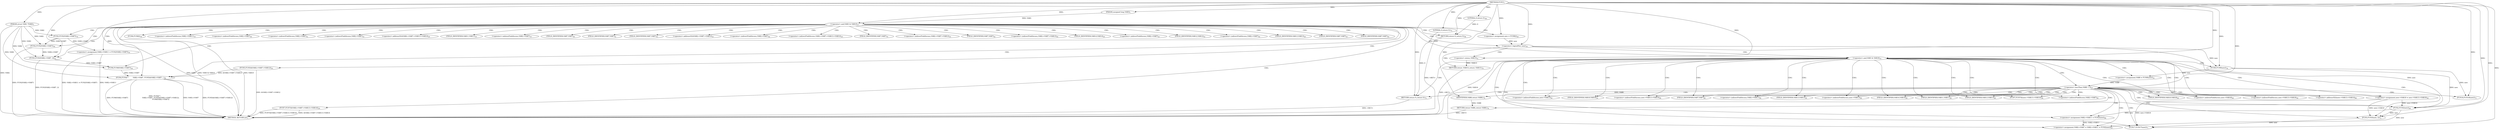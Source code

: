digraph "FUN1" {  
"8" [label = <(METHOD,FUN1)<SUB>1</SUB>> ]
"126" [label = <(METHOD_RETURN,int)<SUB>1</SUB>> ]
"9" [label = <(PARAM,struct VAR1 *VAR2)<SUB>1</SUB>> ]
"10" [label = <(PARAM,unsigned long VAR3)<SUB>1</SUB>> ]
"63" [label = <(&lt;operator&gt;.assignment,new = FUN8())<SUB>29</SUB>> ]
"88" [label = <(&lt;operator&gt;.assignment,new-&gt;VAR18 = new-&gt;VAR13-&gt;VAR18)<SUB>40</SUB>> ]
"97" [label = <(FUN7,FUN7(&amp;new-&gt;VAR13-&gt;VAR14))<SUB>68</SUB>> ]
"104" [label = <(&lt;operator&gt;.assignment,VAR2-&gt;VAR7 = VAR2-&gt;VAR11 = FUN2(new))<SUB>69</SUB>> ]
"114" [label = <(FUN3,FUN3(new, 2))<SUB>70</SUB>> ]
"117" [label = <(FUN17,FUN17(new))<SUB>71</SUB>> ]
"119" [label = <(RETURN,return 0;,return 0;)<SUB>72</SUB>> ]
"122" [label = <(FUN18,FUN18(new))<SUB>75</SUB>> ]
"124" [label = <(RETURN,return VAR8;,return VAR8;)<SUB>76</SUB>> ]
"15" [label = <(&lt;operator&gt;.and,VAR3 &amp; VAR10)<SUB>17</SUB>> ]
"67" [label = <(&lt;operator&gt;.logicalNot,!new)<SUB>30</SUB>> ]
"74" [label = <(&lt;operator&gt;.and,VAR3 &amp; VAR16)<SUB>33</SUB>> ]
"120" [label = <(LITERAL,0,return 0;)<SUB>72</SUB>> ]
"125" [label = <(IDENTIFIER,VAR8,return VAR8;)<SUB>76</SUB>> ]
"19" [label = <(&lt;operator&gt;.assignment,VAR2-&gt;VAR11 = FUN2(VAR2-&gt;VAR7))<SUB>19</SUB>> ]
"27" [label = <(FUN2,FUN2(VAR2-&gt;VAR7))<SUB>20</SUB>> ]
"31" [label = <(FUN3,FUN3(VAR2-&gt;VAR7, 2))<SUB>21</SUB>> ]
"36" [label = <(FUN4,FUN4(&quot;&quot;,
		       VAR2-&gt;VAR7, FUN5(&amp;VAR2-&gt;VAR7-...)<SUB>22</SUB>> ]
"52" [label = <(FUN7,FUN7(&amp;VAR2-&gt;VAR7-&gt;VAR13-&gt;VAR14))<SUB>25</SUB>> ]
"61" [label = <(RETURN,return 0;,return 0;)<SUB>26</SUB>> ]
"70" [label = <(RETURN,return -VAR15;,return -VAR15;)<SUB>31</SUB>> ]
"78" [label = <(&lt;operator&gt;.assignment,VAR8 = FUN9(new))<SUB>34</SUB>> ]
"108" [label = <(&lt;operator&gt;.assignment,VAR2-&gt;VAR11 = FUN2(new))<SUB>69</SUB>> ]
"62" [label = <(LITERAL,0,return 0;)<SUB>26</SUB>> ]
"71" [label = <(&lt;operator&gt;.minus,-VAR15)<SUB>31</SUB>> ]
"83" [label = <(&lt;operator&gt;.lessThan,VAR8 &lt; 0)<SUB>35</SUB>> ]
"112" [label = <(FUN2,FUN2(new))<SUB>69</SUB>> ]
"23" [label = <(FUN2,FUN2(VAR2-&gt;VAR7))<SUB>19</SUB>> ]
"41" [label = <(FUN5,FUN5(&amp;VAR2-&gt;VAR7-&gt;VAR12))<SUB>23</SUB>> ]
"48" [label = <(FUN6,FUN6(VAR2-&gt;VAR7))<SUB>24</SUB>> ]
"80" [label = <(FUN9,FUN9(new))<SUB>34</SUB>> ]
"65" [label = <(FUN8,FUN8())<SUB>29</SUB>> ]
"89" [label = <(&lt;operator&gt;.indirectFieldAccess,new-&gt;VAR18)<SUB>40</SUB>> ]
"92" [label = <(&lt;operator&gt;.indirectFieldAccess,new-&gt;VAR13-&gt;VAR18)<SUB>40</SUB>> ]
"98" [label = <(&lt;operator&gt;.addressOf,&amp;new-&gt;VAR13-&gt;VAR14)<SUB>68</SUB>> ]
"105" [label = <(&lt;operator&gt;.indirectFieldAccess,VAR2-&gt;VAR7)<SUB>69</SUB>> ]
"91" [label = <(FIELD_IDENTIFIER,VAR18,VAR18)<SUB>40</SUB>> ]
"93" [label = <(&lt;operator&gt;.indirectFieldAccess,new-&gt;VAR13)<SUB>40</SUB>> ]
"96" [label = <(FIELD_IDENTIFIER,VAR18,VAR18)<SUB>40</SUB>> ]
"99" [label = <(&lt;operator&gt;.indirectFieldAccess,new-&gt;VAR13-&gt;VAR14)<SUB>68</SUB>> ]
"107" [label = <(FIELD_IDENTIFIER,VAR7,VAR7)<SUB>69</SUB>> ]
"109" [label = <(&lt;operator&gt;.indirectFieldAccess,VAR2-&gt;VAR11)<SUB>69</SUB>> ]
"20" [label = <(&lt;operator&gt;.indirectFieldAccess,VAR2-&gt;VAR11)<SUB>19</SUB>> ]
"28" [label = <(&lt;operator&gt;.indirectFieldAccess,VAR2-&gt;VAR7)<SUB>20</SUB>> ]
"32" [label = <(&lt;operator&gt;.indirectFieldAccess,VAR2-&gt;VAR7)<SUB>21</SUB>> ]
"38" [label = <(&lt;operator&gt;.indirectFieldAccess,VAR2-&gt;VAR7)<SUB>23</SUB>> ]
"53" [label = <(&lt;operator&gt;.addressOf,&amp;VAR2-&gt;VAR7-&gt;VAR13-&gt;VAR14)<SUB>25</SUB>> ]
"95" [label = <(FIELD_IDENTIFIER,VAR13,VAR13)<SUB>40</SUB>> ]
"100" [label = <(&lt;operator&gt;.indirectFieldAccess,new-&gt;VAR13)<SUB>68</SUB>> ]
"103" [label = <(FIELD_IDENTIFIER,VAR14,VAR14)<SUB>68</SUB>> ]
"111" [label = <(FIELD_IDENTIFIER,VAR11,VAR11)<SUB>69</SUB>> ]
"22" [label = <(FIELD_IDENTIFIER,VAR11,VAR11)<SUB>19</SUB>> ]
"24" [label = <(&lt;operator&gt;.indirectFieldAccess,VAR2-&gt;VAR7)<SUB>19</SUB>> ]
"30" [label = <(FIELD_IDENTIFIER,VAR7,VAR7)<SUB>20</SUB>> ]
"34" [label = <(FIELD_IDENTIFIER,VAR7,VAR7)<SUB>21</SUB>> ]
"40" [label = <(FIELD_IDENTIFIER,VAR7,VAR7)<SUB>23</SUB>> ]
"42" [label = <(&lt;operator&gt;.addressOf,&amp;VAR2-&gt;VAR7-&gt;VAR12)<SUB>23</SUB>> ]
"49" [label = <(&lt;operator&gt;.indirectFieldAccess,VAR2-&gt;VAR7)<SUB>24</SUB>> ]
"54" [label = <(&lt;operator&gt;.indirectFieldAccess,VAR2-&gt;VAR7-&gt;VAR13-&gt;VAR14)<SUB>25</SUB>> ]
"102" [label = <(FIELD_IDENTIFIER,VAR13,VAR13)<SUB>68</SUB>> ]
"26" [label = <(FIELD_IDENTIFIER,VAR7,VAR7)<SUB>19</SUB>> ]
"43" [label = <(&lt;operator&gt;.indirectFieldAccess,VAR2-&gt;VAR7-&gt;VAR12)<SUB>23</SUB>> ]
"51" [label = <(FIELD_IDENTIFIER,VAR7,VAR7)<SUB>24</SUB>> ]
"55" [label = <(&lt;operator&gt;.indirectFieldAccess,VAR2-&gt;VAR7-&gt;VAR13)<SUB>25</SUB>> ]
"60" [label = <(FIELD_IDENTIFIER,VAR14,VAR14)<SUB>25</SUB>> ]
"44" [label = <(&lt;operator&gt;.indirectFieldAccess,VAR2-&gt;VAR7)<SUB>23</SUB>> ]
"47" [label = <(FIELD_IDENTIFIER,VAR12,VAR12)<SUB>23</SUB>> ]
"56" [label = <(&lt;operator&gt;.indirectFieldAccess,VAR2-&gt;VAR7)<SUB>25</SUB>> ]
"59" [label = <(FIELD_IDENTIFIER,VAR13,VAR13)<SUB>25</SUB>> ]
"46" [label = <(FIELD_IDENTIFIER,VAR7,VAR7)<SUB>23</SUB>> ]
"58" [label = <(FIELD_IDENTIFIER,VAR7,VAR7)<SUB>25</SUB>> ]
  "70" -> "126"  [ label = "DDG: &lt;RET&gt;"] 
  "124" -> "126"  [ label = "DDG: &lt;RET&gt;"] 
  "119" -> "126"  [ label = "DDG: &lt;RET&gt;"] 
  "61" -> "126"  [ label = "DDG: &lt;RET&gt;"] 
  "9" -> "126"  [ label = "DDG: VAR2"] 
  "15" -> "126"  [ label = "DDG: VAR3"] 
  "15" -> "126"  [ label = "DDG: VAR3 &amp; VAR10"] 
  "19" -> "126"  [ label = "DDG: VAR2-&gt;VAR11"] 
  "19" -> "126"  [ label = "DDG: VAR2-&gt;VAR11 = FUN2(VAR2-&gt;VAR7)"] 
  "27" -> "126"  [ label = "DDG: FUN2(VAR2-&gt;VAR7)"] 
  "31" -> "126"  [ label = "DDG: FUN3(VAR2-&gt;VAR7, 2)"] 
  "36" -> "126"  [ label = "DDG: VAR2-&gt;VAR7"] 
  "41" -> "126"  [ label = "DDG: &amp;VAR2-&gt;VAR7-&gt;VAR12"] 
  "36" -> "126"  [ label = "DDG: FUN5(&amp;VAR2-&gt;VAR7-&gt;VAR12)"] 
  "36" -> "126"  [ label = "DDG: FUN6(VAR2-&gt;VAR7)"] 
  "36" -> "126"  [ label = "DDG: FUN4(&quot;&quot;,
		       VAR2-&gt;VAR7, FUN5(&amp;VAR2-&gt;VAR7-&gt;VAR12),
		       FUN6(VAR2-&gt;VAR7))"] 
  "52" -> "126"  [ label = "DDG: &amp;VAR2-&gt;VAR7-&gt;VAR13-&gt;VAR14"] 
  "52" -> "126"  [ label = "DDG: FUN7(&amp;VAR2-&gt;VAR7-&gt;VAR13-&gt;VAR14)"] 
  "74" -> "126"  [ label = "DDG: VAR16"] 
  "15" -> "126"  [ label = "DDG: VAR10"] 
  "8" -> "9"  [ label = "DDG: "] 
  "8" -> "10"  [ label = "DDG: "] 
  "8" -> "63"  [ label = "DDG: "] 
  "108" -> "104"  [ label = "DDG: VAR2-&gt;VAR11"] 
  "112" -> "104"  [ label = "DDG: new"] 
  "120" -> "119"  [ label = "DDG: 0"] 
  "8" -> "119"  [ label = "DDG: "] 
  "125" -> "124"  [ label = "DDG: VAR8"] 
  "88" -> "114"  [ label = "DDG: new-&gt;VAR18"] 
  "112" -> "114"  [ label = "DDG: new"] 
  "8" -> "114"  [ label = "DDG: "] 
  "88" -> "117"  [ label = "DDG: new-&gt;VAR18"] 
  "114" -> "117"  [ label = "DDG: new"] 
  "8" -> "117"  [ label = "DDG: "] 
  "8" -> "120"  [ label = "DDG: "] 
  "80" -> "122"  [ label = "DDG: new"] 
  "8" -> "122"  [ label = "DDG: "] 
  "83" -> "125"  [ label = "DDG: VAR8"] 
  "8" -> "125"  [ label = "DDG: "] 
  "10" -> "15"  [ label = "DDG: VAR3"] 
  "8" -> "15"  [ label = "DDG: "] 
  "23" -> "19"  [ label = "DDG: VAR2-&gt;VAR7"] 
  "62" -> "61"  [ label = "DDG: 0"] 
  "8" -> "61"  [ label = "DDG: "] 
  "63" -> "67"  [ label = "DDG: new"] 
  "8" -> "67"  [ label = "DDG: "] 
  "71" -> "70"  [ label = "DDG: -VAR15"] 
  "15" -> "74"  [ label = "DDG: VAR3"] 
  "8" -> "74"  [ label = "DDG: "] 
  "80" -> "78"  [ label = "DDG: new"] 
  "112" -> "108"  [ label = "DDG: new"] 
  "9" -> "27"  [ label = "DDG: VAR2"] 
  "23" -> "27"  [ label = "DDG: VAR2-&gt;VAR7"] 
  "9" -> "31"  [ label = "DDG: VAR2"] 
  "27" -> "31"  [ label = "DDG: VAR2-&gt;VAR7"] 
  "8" -> "31"  [ label = "DDG: "] 
  "8" -> "36"  [ label = "DDG: "] 
  "9" -> "36"  [ label = "DDG: VAR2"] 
  "48" -> "36"  [ label = "DDG: VAR2-&gt;VAR7"] 
  "41" -> "36"  [ label = "DDG: &amp;VAR2-&gt;VAR7-&gt;VAR12"] 
  "8" -> "62"  [ label = "DDG: "] 
  "67" -> "112"  [ label = "DDG: new"] 
  "80" -> "112"  [ label = "DDG: new"] 
  "88" -> "112"  [ label = "DDG: new-&gt;VAR18"] 
  "8" -> "112"  [ label = "DDG: "] 
  "9" -> "23"  [ label = "DDG: VAR2"] 
  "9" -> "48"  [ label = "DDG: VAR2"] 
  "31" -> "48"  [ label = "DDG: VAR2-&gt;VAR7"] 
  "8" -> "71"  [ label = "DDG: "] 
  "67" -> "80"  [ label = "DDG: new"] 
  "8" -> "80"  [ label = "DDG: "] 
  "78" -> "83"  [ label = "DDG: VAR8"] 
  "8" -> "83"  [ label = "DDG: "] 
  "15" -> "30"  [ label = "CDG: "] 
  "15" -> "34"  [ label = "CDG: "] 
  "15" -> "60"  [ label = "CDG: "] 
  "15" -> "26"  [ label = "CDG: "] 
  "15" -> "42"  [ label = "CDG: "] 
  "15" -> "51"  [ label = "CDG: "] 
  "15" -> "19"  [ label = "CDG: "] 
  "15" -> "52"  [ label = "CDG: "] 
  "15" -> "20"  [ label = "CDG: "] 
  "15" -> "38"  [ label = "CDG: "] 
  "15" -> "56"  [ label = "CDG: "] 
  "15" -> "67"  [ label = "CDG: "] 
  "15" -> "27"  [ label = "CDG: "] 
  "15" -> "40"  [ label = "CDG: "] 
  "15" -> "59"  [ label = "CDG: "] 
  "15" -> "44"  [ label = "CDG: "] 
  "15" -> "54"  [ label = "CDG: "] 
  "15" -> "43"  [ label = "CDG: "] 
  "15" -> "24"  [ label = "CDG: "] 
  "15" -> "58"  [ label = "CDG: "] 
  "15" -> "61"  [ label = "CDG: "] 
  "15" -> "36"  [ label = "CDG: "] 
  "15" -> "47"  [ label = "CDG: "] 
  "15" -> "48"  [ label = "CDG: "] 
  "15" -> "32"  [ label = "CDG: "] 
  "15" -> "49"  [ label = "CDG: "] 
  "15" -> "28"  [ label = "CDG: "] 
  "15" -> "46"  [ label = "CDG: "] 
  "15" -> "22"  [ label = "CDG: "] 
  "15" -> "65"  [ label = "CDG: "] 
  "15" -> "23"  [ label = "CDG: "] 
  "15" -> "53"  [ label = "CDG: "] 
  "15" -> "41"  [ label = "CDG: "] 
  "15" -> "63"  [ label = "CDG: "] 
  "15" -> "55"  [ label = "CDG: "] 
  "15" -> "31"  [ label = "CDG: "] 
  "67" -> "74"  [ label = "CDG: "] 
  "67" -> "70"  [ label = "CDG: "] 
  "67" -> "71"  [ label = "CDG: "] 
  "74" -> "107"  [ label = "CDG: "] 
  "74" -> "96"  [ label = "CDG: "] 
  "74" -> "98"  [ label = "CDG: "] 
  "74" -> "102"  [ label = "CDG: "] 
  "74" -> "114"  [ label = "CDG: "] 
  "74" -> "103"  [ label = "CDG: "] 
  "74" -> "104"  [ label = "CDG: "] 
  "74" -> "119"  [ label = "CDG: "] 
  "74" -> "95"  [ label = "CDG: "] 
  "74" -> "92"  [ label = "CDG: "] 
  "74" -> "97"  [ label = "CDG: "] 
  "74" -> "91"  [ label = "CDG: "] 
  "74" -> "112"  [ label = "CDG: "] 
  "74" -> "93"  [ label = "CDG: "] 
  "74" -> "80"  [ label = "CDG: "] 
  "74" -> "100"  [ label = "CDG: "] 
  "74" -> "88"  [ label = "CDG: "] 
  "74" -> "108"  [ label = "CDG: "] 
  "74" -> "111"  [ label = "CDG: "] 
  "74" -> "89"  [ label = "CDG: "] 
  "74" -> "99"  [ label = "CDG: "] 
  "74" -> "83"  [ label = "CDG: "] 
  "74" -> "105"  [ label = "CDG: "] 
  "74" -> "117"  [ label = "CDG: "] 
  "74" -> "78"  [ label = "CDG: "] 
  "74" -> "109"  [ label = "CDG: "] 
  "83" -> "107"  [ label = "CDG: "] 
  "83" -> "96"  [ label = "CDG: "] 
  "83" -> "98"  [ label = "CDG: "] 
  "83" -> "102"  [ label = "CDG: "] 
  "83" -> "114"  [ label = "CDG: "] 
  "83" -> "103"  [ label = "CDG: "] 
  "83" -> "104"  [ label = "CDG: "] 
  "83" -> "119"  [ label = "CDG: "] 
  "83" -> "95"  [ label = "CDG: "] 
  "83" -> "92"  [ label = "CDG: "] 
  "83" -> "97"  [ label = "CDG: "] 
  "83" -> "91"  [ label = "CDG: "] 
  "83" -> "112"  [ label = "CDG: "] 
  "83" -> "93"  [ label = "CDG: "] 
  "83" -> "100"  [ label = "CDG: "] 
  "83" -> "88"  [ label = "CDG: "] 
  "83" -> "108"  [ label = "CDG: "] 
  "83" -> "111"  [ label = "CDG: "] 
  "83" -> "89"  [ label = "CDG: "] 
  "83" -> "122"  [ label = "CDG: "] 
  "83" -> "99"  [ label = "CDG: "] 
  "83" -> "105"  [ label = "CDG: "] 
  "83" -> "117"  [ label = "CDG: "] 
  "83" -> "124"  [ label = "CDG: "] 
  "83" -> "109"  [ label = "CDG: "] 
}
